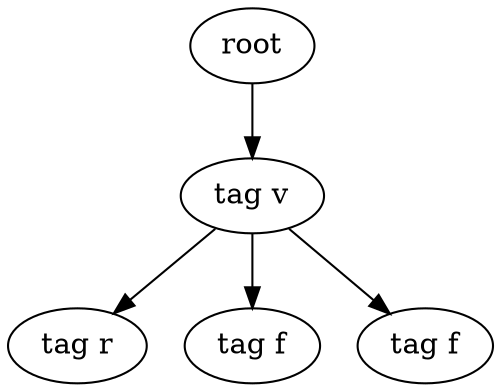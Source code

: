 digraph Tree{
0[label="root"];
0->00
00[label="tag v"];
00->000
000[label="tag r"];
00->001
001[label="tag f"];
00->002
002[label="tag f"];
}
